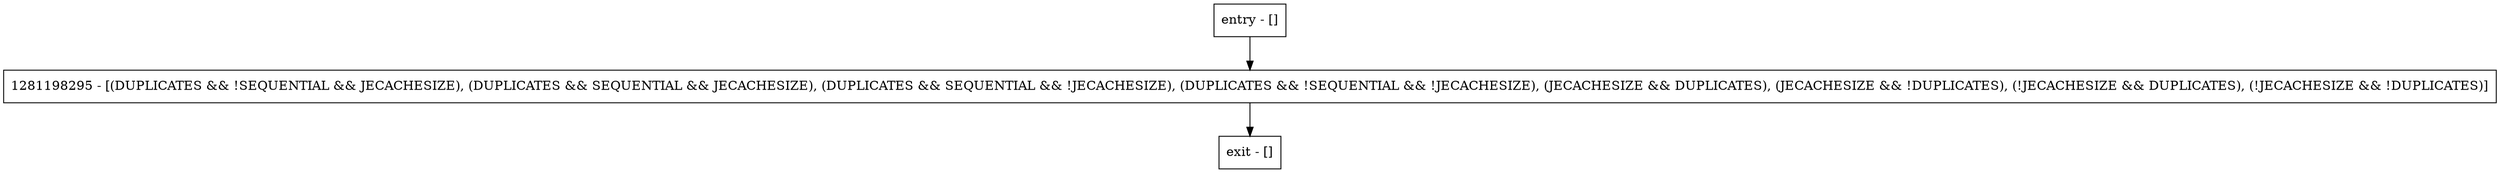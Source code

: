 digraph findEntry {
node [shape=record];
entry [label="entry - []"];
exit [label="exit - []"];
1281198295 [label="1281198295 - [(DUPLICATES && !SEQUENTIAL && JECACHESIZE), (DUPLICATES && SEQUENTIAL && JECACHESIZE), (DUPLICATES && SEQUENTIAL && !JECACHESIZE), (DUPLICATES && !SEQUENTIAL && !JECACHESIZE), (JECACHESIZE && DUPLICATES), (JECACHESIZE && !DUPLICATES), (!JECACHESIZE && DUPLICATES), (!JECACHESIZE && !DUPLICATES)]"];
entry;
exit;
entry -> 1281198295;
1281198295 -> exit;
}
